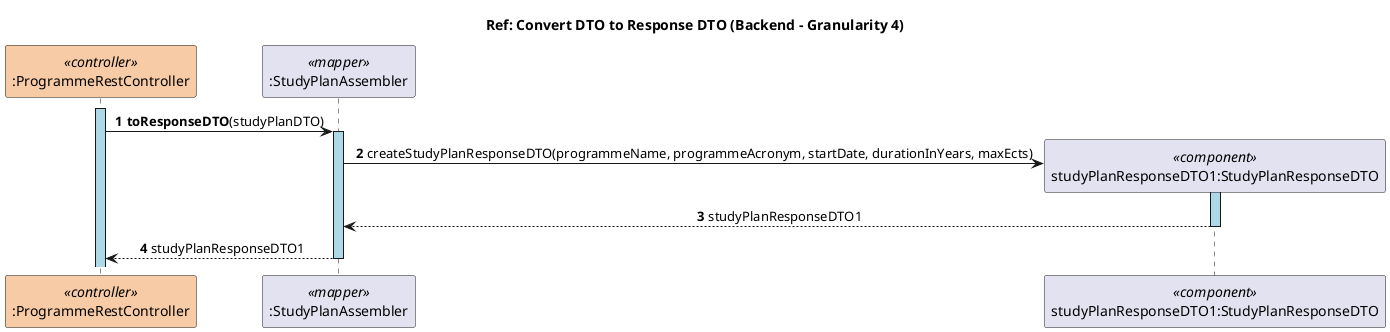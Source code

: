 @startuml
title Ref: Convert DTO to Response DTO (Backend - Granularity 4)
skinparam sequenceLifeLineBackgroundColor lightblue
skinparam sequenceMessageAlign center
autonumber

participant ":ProgrammeRestController" as ProgrammeRestController <<controller>> #F6CBA5
participant ":StudyPlanAssembler" as StudyPlanAssembler <<mapper>>
participant "studyPlanResponseDTO1:StudyPlanResponseDTO" as StudyPlanResponseDTO <<component>>

activate ProgrammeRestController
ProgrammeRestController -> StudyPlanAssembler ++: **toResponseDTO**(studyPlanDTO)
StudyPlanAssembler -> StudyPlanResponseDTO **: createStudyPlanResponseDTO(programmeName, programmeAcronym, startDate, durationInYears, maxEcts)
activate StudyPlanResponseDTO
StudyPlanResponseDTO --> StudyPlanAssembler: studyPlanResponseDTO1
deactivate StudyPlanResponseDTO
StudyPlanAssembler --> ProgrammeRestController --: studyPlanResponseDTO1
@enduml